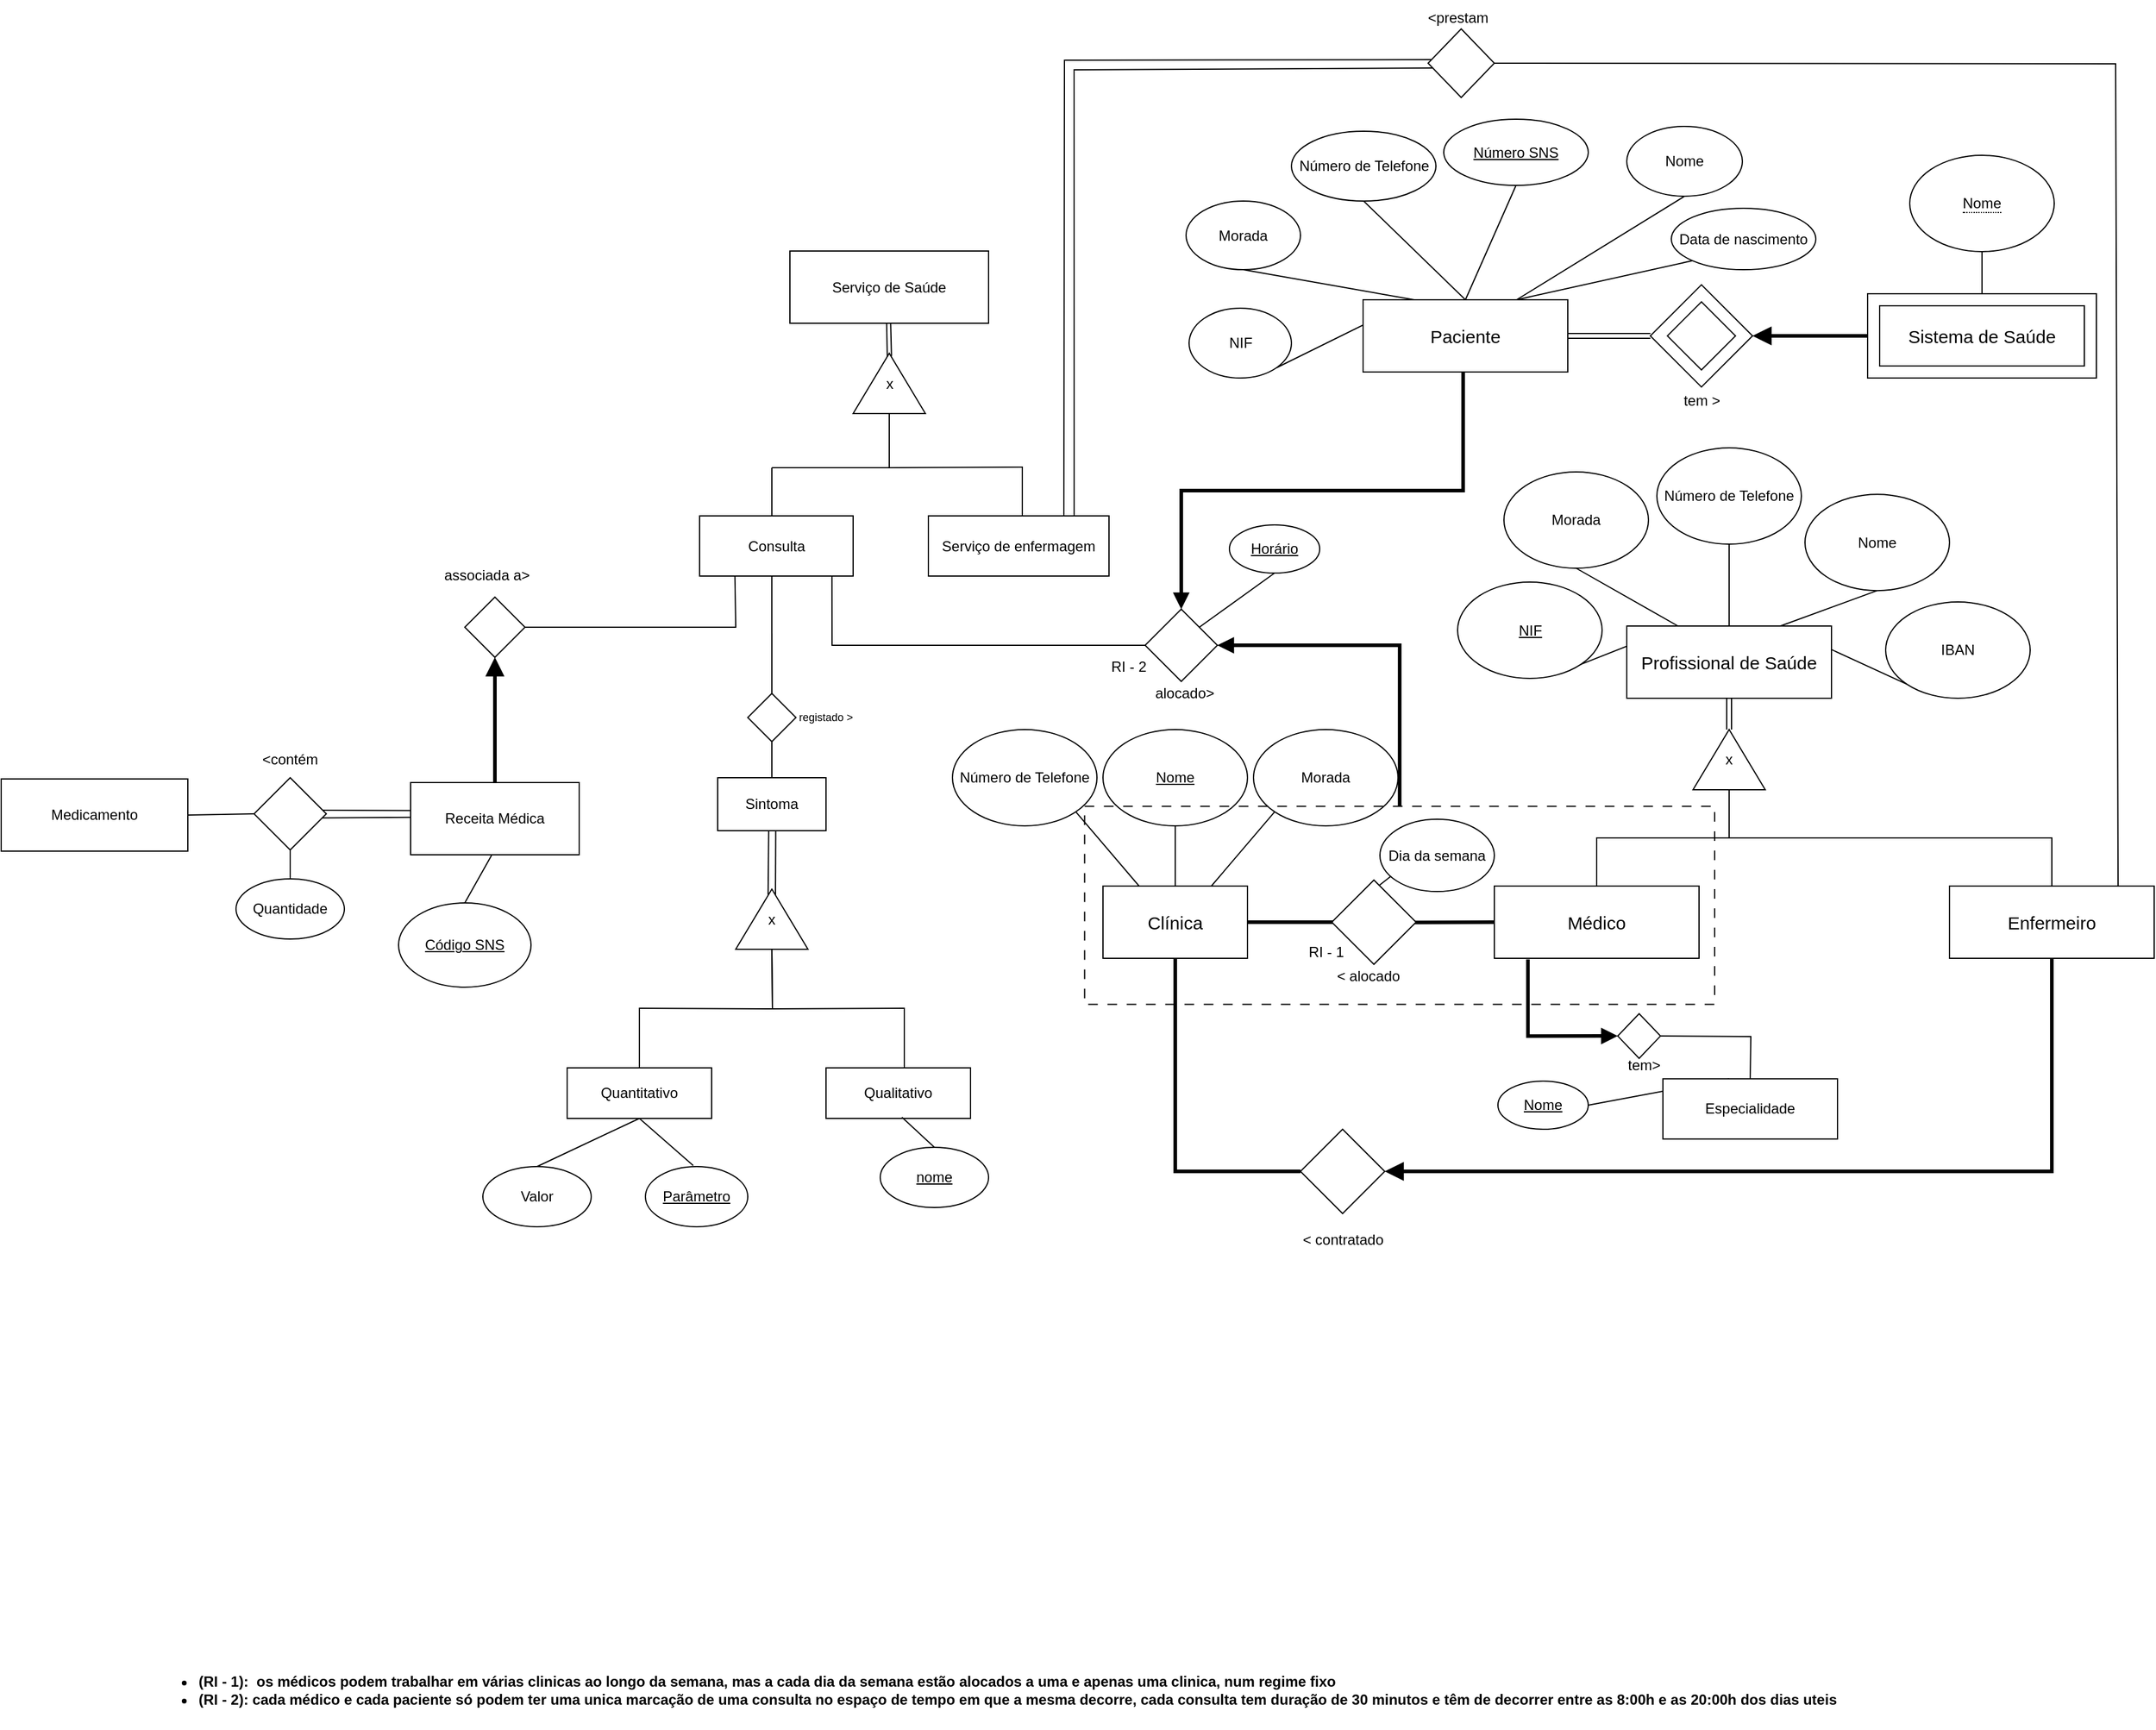 <mxfile version="24.3.1" type="github" pages="2">
  <diagram id="R2lEEEUBdFMjLlhIrx00" name="Page-1">
    <mxGraphModel dx="3661" dy="3031" grid="0" gridSize="10" guides="1" tooltips="1" connect="1" arrows="0" fold="1" page="1" pageScale="1" pageWidth="850" pageHeight="1100" math="0" shadow="0" extFonts="Permanent Marker^https://fonts.googleapis.com/css?family=Permanent+Marker">
      <root>
        <mxCell id="0" />
        <mxCell id="1" parent="0" />
        <mxCell id="osjCYdtPVFfUL0etH68a-21" style="rounded=0;orthogonalLoop=1;jettySize=auto;html=1;exitX=0.25;exitY=0;exitDx=0;exitDy=0;entryX=1;entryY=1;entryDx=0;entryDy=0;endArrow=none;endFill=0;labelBackgroundColor=none;fontColor=default;" parent="1" source="osjCYdtPVFfUL0etH68a-17" target="osjCYdtPVFfUL0etH68a-19" edge="1">
          <mxGeometry relative="1" as="geometry" />
        </mxCell>
        <mxCell id="osjCYdtPVFfUL0etH68a-24" style="rounded=0;orthogonalLoop=1;jettySize=auto;html=1;exitX=0.25;exitY=0;exitDx=0;exitDy=0;entryX=0.5;entryY=1;entryDx=0;entryDy=0;endArrow=none;endFill=0;labelBackgroundColor=none;fontColor=default;" parent="1" source="osjCYdtPVFfUL0etH68a-17" target="osjCYdtPVFfUL0etH68a-23" edge="1">
          <mxGeometry relative="1" as="geometry" />
        </mxCell>
        <mxCell id="osjCYdtPVFfUL0etH68a-25" style="edgeStyle=orthogonalEdgeStyle;rounded=0;orthogonalLoop=1;jettySize=auto;html=1;exitX=0.5;exitY=0;exitDx=0;exitDy=0;entryX=0.5;entryY=1;entryDx=0;entryDy=0;endArrow=none;endFill=0;labelBackgroundColor=none;fontColor=default;" parent="1" source="osjCYdtPVFfUL0etH68a-17" target="osjCYdtPVFfUL0etH68a-26" edge="1">
          <mxGeometry relative="1" as="geometry">
            <mxPoint x="998.0" y="-150" as="targetPoint" />
          </mxGeometry>
        </mxCell>
        <mxCell id="osjCYdtPVFfUL0etH68a-28" style="rounded=0;orthogonalLoop=1;jettySize=auto;html=1;exitX=0.75;exitY=0;exitDx=0;exitDy=0;entryX=0.5;entryY=1;entryDx=0;entryDy=0;endArrow=none;endFill=0;labelBackgroundColor=none;fontColor=default;" parent="1" source="osjCYdtPVFfUL0etH68a-17" target="osjCYdtPVFfUL0etH68a-27" edge="1">
          <mxGeometry relative="1" as="geometry" />
        </mxCell>
        <mxCell id="osjCYdtPVFfUL0etH68a-30" style="rounded=0;orthogonalLoop=1;jettySize=auto;html=1;exitX=0.75;exitY=0;exitDx=0;exitDy=0;entryX=0;entryY=1;entryDx=0;entryDy=0;endArrow=none;endFill=0;labelBackgroundColor=none;fontColor=default;" parent="1" source="osjCYdtPVFfUL0etH68a-17" target="osjCYdtPVFfUL0etH68a-29" edge="1">
          <mxGeometry relative="1" as="geometry" />
        </mxCell>
        <mxCell id="osjCYdtPVFfUL0etH68a-17" value="&lt;span style=&quot;font-size: 15px;&quot;&gt;Profissional de Saúde&lt;/span&gt;" style="rounded=0;whiteSpace=wrap;html=1;labelBackgroundColor=none;" parent="1" vertex="1">
          <mxGeometry x="913" y="-36" width="170" height="60" as="geometry" />
        </mxCell>
        <mxCell id="osjCYdtPVFfUL0etH68a-19" value="&lt;u&gt;NIF&lt;/u&gt;" style="ellipse;whiteSpace=wrap;html=1;labelBackgroundColor=none;" parent="1" vertex="1">
          <mxGeometry x="772.5" y="-72.5" width="120" height="80" as="geometry" />
        </mxCell>
        <mxCell id="osjCYdtPVFfUL0etH68a-23" value="Morada" style="ellipse;whiteSpace=wrap;html=1;labelBackgroundColor=none;" parent="1" vertex="1">
          <mxGeometry x="811" y="-164" width="120" height="80" as="geometry" />
        </mxCell>
        <mxCell id="osjCYdtPVFfUL0etH68a-26" value="Número de Telefone" style="ellipse;whiteSpace=wrap;html=1;labelBackgroundColor=none;" parent="1" vertex="1">
          <mxGeometry x="938" y="-184" width="120" height="80" as="geometry" />
        </mxCell>
        <mxCell id="osjCYdtPVFfUL0etH68a-27" value="Nome" style="ellipse;whiteSpace=wrap;html=1;labelBackgroundColor=none;" parent="1" vertex="1">
          <mxGeometry x="1061" y="-145.41" width="120" height="80" as="geometry" />
        </mxCell>
        <mxCell id="osjCYdtPVFfUL0etH68a-29" value="IBAN" style="ellipse;whiteSpace=wrap;html=1;labelBackgroundColor=none;" parent="1" vertex="1">
          <mxGeometry x="1128" y="-56" width="120" height="80" as="geometry" />
        </mxCell>
        <mxCell id="Y1GMeeHBw8lp_kXa00fT-5" style="edgeStyle=none;curved=1;rounded=0;orthogonalLoop=1;jettySize=auto;html=1;exitX=0.949;exitY=0.503;exitDx=0;exitDy=0;entryX=0;entryY=0.5;entryDx=0;entryDy=0;fontSize=12;startSize=8;endSize=8;strokeWidth=3;endArrow=none;endFill=0;exitPerimeter=0;" parent="1" source="osjCYdtPVFfUL0etH68a-32" target="osjCYdtPVFfUL0etH68a-38" edge="1">
          <mxGeometry relative="1" as="geometry" />
        </mxCell>
        <mxCell id="osjCYdtPVFfUL0etH68a-32" value="" style="rhombus;whiteSpace=wrap;html=1;labelBackgroundColor=none;" parent="1" vertex="1">
          <mxGeometry x="668" y="175" width="70" height="70" as="geometry" />
        </mxCell>
        <mxCell id="-uZYytNlZkyBK-7AWlyJ-4" style="edgeStyle=none;curved=1;rounded=0;orthogonalLoop=1;jettySize=auto;html=1;exitX=1;exitY=0.5;exitDx=0;exitDy=0;fontSize=12;shape=link;" edge="1" parent="1" source="osjCYdtPVFfUL0etH68a-35" target="osjCYdtPVFfUL0etH68a-17">
          <mxGeometry relative="1" as="geometry" />
        </mxCell>
        <mxCell id="osjCYdtPVFfUL0etH68a-35" value="x" style="triangle;whiteSpace=wrap;html=1;direction=north;rotation=0;labelBackgroundColor=none;" parent="1" vertex="1">
          <mxGeometry x="968" y="50" width="60" height="50" as="geometry" />
        </mxCell>
        <mxCell id="osjCYdtPVFfUL0etH68a-40" style="edgeStyle=orthogonalEdgeStyle;rounded=0;orthogonalLoop=1;jettySize=auto;html=1;exitX=0.5;exitY=0;exitDx=0;exitDy=0;entryX=0;entryY=0.5;entryDx=0;entryDy=0;endArrow=none;endFill=0;labelBackgroundColor=none;fontColor=default;" parent="1" source="osjCYdtPVFfUL0etH68a-38" target="osjCYdtPVFfUL0etH68a-35" edge="1">
          <mxGeometry relative="1" as="geometry" />
        </mxCell>
        <mxCell id="osjCYdtPVFfUL0etH68a-38" value="&lt;span style=&quot;font-size: 15px;&quot;&gt;Médico&lt;/span&gt;" style="rounded=0;whiteSpace=wrap;html=1;labelBackgroundColor=none;" parent="1" vertex="1">
          <mxGeometry x="803" y="180" width="170" height="60" as="geometry" />
        </mxCell>
        <mxCell id="osjCYdtPVFfUL0etH68a-41" style="edgeStyle=orthogonalEdgeStyle;rounded=0;orthogonalLoop=1;jettySize=auto;html=1;exitX=0.5;exitY=0;exitDx=0;exitDy=0;entryX=0;entryY=0.5;entryDx=0;entryDy=0;endArrow=none;endFill=0;labelBackgroundColor=none;fontColor=default;" parent="1" source="osjCYdtPVFfUL0etH68a-39" target="osjCYdtPVFfUL0etH68a-35" edge="1">
          <mxGeometry relative="1" as="geometry" />
        </mxCell>
        <mxCell id="Y1GMeeHBw8lp_kXa00fT-4" style="edgeStyle=orthogonalEdgeStyle;rounded=0;orthogonalLoop=1;jettySize=auto;html=1;exitX=0.5;exitY=1;exitDx=0;exitDy=0;entryX=1;entryY=0.5;entryDx=0;entryDy=0;fontSize=12;startSize=8;endSize=8;strokeWidth=3;endArrow=block;endFill=1;" parent="1" source="osjCYdtPVFfUL0etH68a-39" target="osjCYdtPVFfUL0etH68a-46" edge="1">
          <mxGeometry relative="1" as="geometry" />
        </mxCell>
        <mxCell id="osjCYdtPVFfUL0etH68a-39" value="&lt;span style=&quot;font-size: 15px;&quot;&gt;Enfermeiro&lt;/span&gt;" style="rounded=0;whiteSpace=wrap;html=1;labelBackgroundColor=none;" parent="1" vertex="1">
          <mxGeometry x="1181" y="180" width="170" height="60" as="geometry" />
        </mxCell>
        <mxCell id="osjCYdtPVFfUL0etH68a-3" style="edgeStyle=orthogonalEdgeStyle;rounded=0;orthogonalLoop=1;jettySize=auto;html=1;exitX=0.5;exitY=0;exitDx=0;exitDy=0;entryX=0.5;entryY=1;entryDx=0;entryDy=0;endArrow=none;endFill=0;labelBackgroundColor=none;fontColor=default;" parent="1" source="Xq9BSYsF8t9AHOJS5VjR-1" target="Xq9BSYsF8t9AHOJS5VjR-3" edge="1">
          <mxGeometry relative="1" as="geometry" />
        </mxCell>
        <mxCell id="osjCYdtPVFfUL0etH68a-14" style="rounded=0;orthogonalLoop=1;jettySize=auto;html=1;exitX=0.25;exitY=0;exitDx=0;exitDy=0;startArrow=none;startFill=0;endArrow=none;endFill=0;entryX=1;entryY=1;entryDx=0;entryDy=0;labelBackgroundColor=none;fontColor=default;" parent="1" source="Xq9BSYsF8t9AHOJS5VjR-1" target="osjCYdtPVFfUL0etH68a-16" edge="1">
          <mxGeometry relative="1" as="geometry">
            <mxPoint x="438" y="160" as="targetPoint" />
          </mxGeometry>
        </mxCell>
        <mxCell id="Y1GMeeHBw8lp_kXa00fT-6" style="edgeStyle=none;curved=1;rounded=0;orthogonalLoop=1;jettySize=auto;html=1;exitX=1;exitY=0.5;exitDx=0;exitDy=0;fontSize=12;startSize=8;endSize=8;strokeWidth=3;endArrow=none;endFill=0;" parent="1" source="Xq9BSYsF8t9AHOJS5VjR-1" edge="1">
          <mxGeometry relative="1" as="geometry">
            <mxPoint x="669" y="210" as="targetPoint" />
          </mxGeometry>
        </mxCell>
        <mxCell id="Y1GMeeHBw8lp_kXa00fT-7" style="edgeStyle=orthogonalEdgeStyle;rounded=0;orthogonalLoop=1;jettySize=auto;html=1;exitX=0.5;exitY=1;exitDx=0;exitDy=0;entryX=0;entryY=0.5;entryDx=0;entryDy=0;fontSize=12;startSize=8;endSize=8;endArrow=none;endFill=0;strokeWidth=3;" parent="1" source="Xq9BSYsF8t9AHOJS5VjR-1" target="osjCYdtPVFfUL0etH68a-46" edge="1">
          <mxGeometry relative="1" as="geometry" />
        </mxCell>
        <mxCell id="Xq9BSYsF8t9AHOJS5VjR-1" value="&lt;font style=&quot;font-size: 15px;&quot;&gt;Clínica&lt;/font&gt;" style="rounded=0;whiteSpace=wrap;html=1;labelBackgroundColor=none;" parent="1" vertex="1">
          <mxGeometry x="478" y="180" width="120" height="60" as="geometry" />
        </mxCell>
        <mxCell id="Xq9BSYsF8t9AHOJS5VjR-3" value="&lt;u&gt;Nome&lt;/u&gt;" style="ellipse;whiteSpace=wrap;html=1;labelBackgroundColor=none;" parent="1" vertex="1">
          <mxGeometry x="478" y="50" width="120" height="80" as="geometry" />
        </mxCell>
        <mxCell id="osjCYdtPVFfUL0etH68a-4" value="Morada" style="ellipse;whiteSpace=wrap;html=1;labelBackgroundColor=none;" parent="1" vertex="1">
          <mxGeometry x="603" y="50" width="120" height="80" as="geometry" />
        </mxCell>
        <mxCell id="osjCYdtPVFfUL0etH68a-6" value="" style="endArrow=none;html=1;rounded=0;entryX=0;entryY=1;entryDx=0;entryDy=0;exitX=0.75;exitY=0;exitDx=0;exitDy=0;labelBackgroundColor=none;fontColor=default;" parent="1" source="Xq9BSYsF8t9AHOJS5VjR-1" target="osjCYdtPVFfUL0etH68a-4" edge="1">
          <mxGeometry width="50" height="50" relative="1" as="geometry">
            <mxPoint x="518" y="270" as="sourcePoint" />
            <mxPoint x="568" y="220" as="targetPoint" />
            <Array as="points" />
          </mxGeometry>
        </mxCell>
        <mxCell id="osjCYdtPVFfUL0etH68a-16" value="Número de Telefone" style="ellipse;whiteSpace=wrap;html=1;labelBackgroundColor=none;" parent="1" vertex="1">
          <mxGeometry x="353" y="50" width="120" height="80" as="geometry" />
        </mxCell>
        <mxCell id="osjCYdtPVFfUL0etH68a-46" value="" style="rhombus;whiteSpace=wrap;html=1;labelBackgroundColor=none;" parent="1" vertex="1">
          <mxGeometry x="642" y="382" width="70" height="70" as="geometry" />
        </mxCell>
        <mxCell id="jBcFQ4x_I9QCF7RiTCGO-1" value="&amp;lt; alocado" style="text;html=1;align=center;verticalAlign=middle;resizable=0;points=[];autosize=1;strokeColor=none;fillColor=none;labelBackgroundColor=none;" parent="1" vertex="1">
          <mxGeometry x="658" y="240" width="80" height="30" as="geometry" />
        </mxCell>
        <mxCell id="jBcFQ4x_I9QCF7RiTCGO-2" value="&amp;lt; contratado" style="text;html=1;align=center;verticalAlign=middle;resizable=0;points=[];autosize=1;strokeColor=none;fillColor=none;labelBackgroundColor=none;" parent="1" vertex="1">
          <mxGeometry x="632" y="459" width="90" height="30" as="geometry" />
        </mxCell>
        <mxCell id="jBcFQ4x_I9QCF7RiTCGO-3" value="RI - 1" style="text;html=1;align=center;verticalAlign=middle;resizable=0;points=[];autosize=1;strokeColor=none;fillColor=none;labelBackgroundColor=none;" parent="1" vertex="1">
          <mxGeometry x="638" y="220" width="50" height="30" as="geometry" />
        </mxCell>
        <mxCell id="jBcFQ4x_I9QCF7RiTCGO-4" value="&lt;ul&gt;&lt;li&gt;&lt;b&gt;(RI - 1):&amp;nbsp; os médicos podem trabalhar em várias clinicas ao longo da semana,&amp;nbsp;&lt;/b&gt;&lt;b style=&quot;background-color: initial;&quot;&gt;mas a cada dia da semana estão alocados a uma e apenas uma clinica, num regime fixo&lt;/b&gt;&lt;/li&gt;&lt;li&gt;&lt;div title=&quot;Page 1&quot; class=&quot;page&quot;&gt;&lt;div style=&quot;background-color: rgb(100.0%, 100.0%, 100.0%)&quot; class=&quot;section&quot;&gt;&lt;div style=&quot;&quot; class=&quot;layoutArea&quot;&gt;&lt;b&gt;(RI - 2): cada médico e cada paciente só podem ter uma unica marcação de uma consulta no espaço de tempo em que a mesma decorre, cada consulta tem duração de 30 minutos e&amp;nbsp;&lt;/b&gt;&lt;b style=&quot;background-color: initial;&quot;&gt;têm de decorrer entre as 8:00h e as 20:00h dos dias uteis&amp;nbsp;&lt;/b&gt;&lt;/div&gt;&lt;/div&gt;&lt;/div&gt;&lt;/li&gt;&lt;/ul&gt;" style="text;html=1;align=left;verticalAlign=middle;resizable=0;points=[];autosize=1;strokeColor=none;fillColor=none;labelBackgroundColor=none;" parent="1" vertex="1">
          <mxGeometry x="-315" y="815" width="1422" height="65" as="geometry" />
        </mxCell>
        <mxCell id="jBcFQ4x_I9QCF7RiTCGO-24" style="rounded=0;orthogonalLoop=1;jettySize=auto;html=1;exitX=0.25;exitY=0;exitDx=0;exitDy=0;entryX=1;entryY=1;entryDx=0;entryDy=0;endArrow=none;endFill=0;labelBackgroundColor=none;fontColor=default;" parent="1" source="jBcFQ4x_I9QCF7RiTCGO-29" target="jBcFQ4x_I9QCF7RiTCGO-30" edge="1">
          <mxGeometry relative="1" as="geometry" />
        </mxCell>
        <mxCell id="jBcFQ4x_I9QCF7RiTCGO-25" style="rounded=0;orthogonalLoop=1;jettySize=auto;html=1;exitX=0.25;exitY=0;exitDx=0;exitDy=0;entryX=0.5;entryY=1;entryDx=0;entryDy=0;endArrow=none;endFill=0;labelBackgroundColor=none;fontColor=default;" parent="1" source="jBcFQ4x_I9QCF7RiTCGO-29" target="jBcFQ4x_I9QCF7RiTCGO-31" edge="1">
          <mxGeometry relative="1" as="geometry" />
        </mxCell>
        <mxCell id="jBcFQ4x_I9QCF7RiTCGO-26" style="rounded=0;orthogonalLoop=1;jettySize=auto;html=1;exitX=0.5;exitY=0;exitDx=0;exitDy=0;entryX=0.5;entryY=1;entryDx=0;entryDy=0;endArrow=none;endFill=0;labelBackgroundColor=none;fontColor=default;" parent="1" source="jBcFQ4x_I9QCF7RiTCGO-29" target="jBcFQ4x_I9QCF7RiTCGO-32" edge="1">
          <mxGeometry relative="1" as="geometry">
            <mxPoint x="740.0" y="-407" as="targetPoint" />
          </mxGeometry>
        </mxCell>
        <mxCell id="jBcFQ4x_I9QCF7RiTCGO-27" style="rounded=0;orthogonalLoop=1;jettySize=auto;html=1;exitX=0.75;exitY=0;exitDx=0;exitDy=0;entryX=0.5;entryY=1;entryDx=0;entryDy=0;endArrow=none;endFill=0;labelBackgroundColor=none;fontColor=default;" parent="1" source="jBcFQ4x_I9QCF7RiTCGO-29" target="jBcFQ4x_I9QCF7RiTCGO-33" edge="1">
          <mxGeometry relative="1" as="geometry" />
        </mxCell>
        <mxCell id="jBcFQ4x_I9QCF7RiTCGO-28" style="rounded=0;orthogonalLoop=1;jettySize=auto;html=1;exitX=0.75;exitY=0;exitDx=0;exitDy=0;entryX=0;entryY=1;entryDx=0;entryDy=0;endArrow=none;endFill=0;labelBackgroundColor=none;fontColor=default;" parent="1" source="jBcFQ4x_I9QCF7RiTCGO-29" target="jBcFQ4x_I9QCF7RiTCGO-34" edge="1">
          <mxGeometry relative="1" as="geometry" />
        </mxCell>
        <mxCell id="jBcFQ4x_I9QCF7RiTCGO-29" value="&lt;span style=&quot;font-size: 15px;&quot;&gt;Paciente&lt;/span&gt;" style="rounded=0;whiteSpace=wrap;html=1;labelBackgroundColor=none;" parent="1" vertex="1">
          <mxGeometry x="694" y="-307" width="170" height="60" as="geometry" />
        </mxCell>
        <mxCell id="jBcFQ4x_I9QCF7RiTCGO-30" value="NIF" style="ellipse;whiteSpace=wrap;html=1;labelBackgroundColor=none;" parent="1" vertex="1">
          <mxGeometry x="549.5" y="-300" width="85" height="58" as="geometry" />
        </mxCell>
        <mxCell id="jBcFQ4x_I9QCF7RiTCGO-31" value="Morada" style="ellipse;whiteSpace=wrap;html=1;labelBackgroundColor=none;" parent="1" vertex="1">
          <mxGeometry x="547" y="-389" width="95" height="57" as="geometry" />
        </mxCell>
        <mxCell id="jBcFQ4x_I9QCF7RiTCGO-32" value="Número de Telefone" style="ellipse;whiteSpace=wrap;html=1;labelBackgroundColor=none;" parent="1" vertex="1">
          <mxGeometry x="634.5" y="-447" width="120" height="58" as="geometry" />
        </mxCell>
        <mxCell id="jBcFQ4x_I9QCF7RiTCGO-33" value="Nome" style="ellipse;whiteSpace=wrap;html=1;labelBackgroundColor=none;" parent="1" vertex="1">
          <mxGeometry x="913" y="-451" width="96" height="58" as="geometry" />
        </mxCell>
        <mxCell id="jBcFQ4x_I9QCF7RiTCGO-34" value="Data de nascimento" style="ellipse;whiteSpace=wrap;html=1;labelBackgroundColor=none;" parent="1" vertex="1">
          <mxGeometry x="950" y="-383" width="120" height="51" as="geometry" />
        </mxCell>
        <mxCell id="jBcFQ4x_I9QCF7RiTCGO-35" style="rounded=0;orthogonalLoop=1;jettySize=auto;html=1;exitX=0.5;exitY=0;exitDx=0;exitDy=0;entryX=0.5;entryY=1;entryDx=0;entryDy=0;endArrow=none;endFill=0;labelBackgroundColor=none;fontColor=default;" parent="1" source="jBcFQ4x_I9QCF7RiTCGO-29" target="jBcFQ4x_I9QCF7RiTCGO-36" edge="1">
          <mxGeometry relative="1" as="geometry">
            <mxPoint x="870.0" y="-407" as="targetPoint" />
            <mxPoint x="870" y="-307" as="sourcePoint" />
          </mxGeometry>
        </mxCell>
        <mxCell id="jBcFQ4x_I9QCF7RiTCGO-36" value="&lt;u&gt;Número SNS&lt;/u&gt;" style="ellipse;whiteSpace=wrap;html=1;labelBackgroundColor=none;" parent="1" vertex="1">
          <mxGeometry x="761" y="-457" width="120" height="55" as="geometry" />
        </mxCell>
        <mxCell id="jBcFQ4x_I9QCF7RiTCGO-42" value="&lt;span style=&quot;font-size: 15px;&quot;&gt;Sistema de Saúde&lt;/span&gt;" style="rounded=0;whiteSpace=wrap;html=1;perimeterSpacing=0;glass=0;shadow=0;labelBackgroundColor=none;" parent="1" vertex="1">
          <mxGeometry x="1123" y="-307" width="170" height="60" as="geometry" />
        </mxCell>
        <mxCell id="jBcFQ4x_I9QCF7RiTCGO-48" style="rounded=0;orthogonalLoop=1;jettySize=auto;html=1;exitX=0.5;exitY=0;exitDx=0;exitDy=0;entryX=0.5;entryY=1;entryDx=0;entryDy=0;endArrow=none;endFill=0;labelBackgroundColor=none;fontColor=default;" parent="1" source="jBcFQ4x_I9QCF7RiTCGO-42" target="jBcFQ4x_I9QCF7RiTCGO-49" edge="1">
          <mxGeometry relative="1" as="geometry">
            <mxPoint x="1338.0" y="-417" as="targetPoint" />
            <mxPoint x="1338" y="-317" as="sourcePoint" />
          </mxGeometry>
        </mxCell>
        <mxCell id="jBcFQ4x_I9QCF7RiTCGO-49" value="&lt;div style=&quot;border-bottom: 1px dotted black;&quot;&gt;Nome&lt;/div&gt;" style="ellipse;whiteSpace=wrap;html=1;labelBackgroundColor=none;" parent="1" vertex="1">
          <mxGeometry x="1148" y="-427" width="120" height="80" as="geometry" />
        </mxCell>
        <mxCell id="jBcFQ4x_I9QCF7RiTCGO-50" value="" style="verticalLabelPosition=bottom;verticalAlign=top;html=1;shape=mxgraph.basic.frame;dx=10;whiteSpace=wrap;labelBackgroundColor=none;" parent="1" vertex="1">
          <mxGeometry x="1113" y="-312" width="190" height="70" as="geometry" />
        </mxCell>
        <mxCell id="jBcFQ4x_I9QCF7RiTCGO-55" value="tem &amp;gt;&lt;div&gt;&lt;br&gt;&lt;/div&gt;" style="text;html=1;align=center;verticalAlign=middle;resizable=0;points=[];autosize=1;strokeColor=none;fillColor=none;labelBackgroundColor=none;" parent="1" vertex="1">
          <mxGeometry x="950" y="-236" width="50" height="40" as="geometry" />
        </mxCell>
        <mxCell id="jBcFQ4x_I9QCF7RiTCGO-59" value="" style="verticalLabelPosition=bottom;verticalAlign=top;html=1;shape=mxgraph.basic.frame;dx=10;whiteSpace=wrap;labelBackgroundColor=none;rotation=45;" parent="1" vertex="1">
          <mxGeometry x="945" y="-307" width="60" height="60" as="geometry" />
        </mxCell>
        <mxCell id="VKBXFGdJmHYDEgzDutjO-6" value="Dia da semana" style="ellipse;whiteSpace=wrap;html=1;" parent="1" vertex="1">
          <mxGeometry x="708" y="124.54" width="95" height="60" as="geometry" />
        </mxCell>
        <mxCell id="VKBXFGdJmHYDEgzDutjO-8" value="" style="endArrow=none;html=1;rounded=0;exitX=0.562;exitY=0.064;exitDx=0;exitDy=0;exitPerimeter=0;entryX=0.097;entryY=0.787;entryDx=0;entryDy=0;entryPerimeter=0;" parent="1" source="osjCYdtPVFfUL0etH68a-32" target="VKBXFGdJmHYDEgzDutjO-6" edge="1">
          <mxGeometry width="50" height="50" relative="1" as="geometry">
            <mxPoint x="703" y="175" as="sourcePoint" />
            <mxPoint x="753" y="125" as="targetPoint" />
          </mxGeometry>
        </mxCell>
        <mxCell id="VKBXFGdJmHYDEgzDutjO-46" value="" style="group" parent="1" vertex="1" connectable="0">
          <mxGeometry x="143" y="-347.5" width="340" height="275" as="geometry" />
        </mxCell>
        <mxCell id="VKBXFGdJmHYDEgzDutjO-23" value="Serviço de Saúde" style="rounded=0;whiteSpace=wrap;html=1;" parent="VKBXFGdJmHYDEgzDutjO-46" vertex="1">
          <mxGeometry x="75" width="165" height="60" as="geometry" />
        </mxCell>
        <mxCell id="VKBXFGdJmHYDEgzDutjO-24" value="x" style="triangle;whiteSpace=wrap;html=1;direction=north;rotation=0;labelBackgroundColor=none;" parent="VKBXFGdJmHYDEgzDutjO-46" vertex="1">
          <mxGeometry x="127.5" y="85" width="60" height="50" as="geometry" />
        </mxCell>
        <mxCell id="VKBXFGdJmHYDEgzDutjO-25" value="" style="endArrow=none;html=1;rounded=0;entryX=0.487;entryY=1.007;entryDx=0;entryDy=0;exitX=0.942;exitY=0.473;exitDx=0;exitDy=0;exitPerimeter=0;entryPerimeter=0;" parent="VKBXFGdJmHYDEgzDutjO-46" source="VKBXFGdJmHYDEgzDutjO-24" target="VKBXFGdJmHYDEgzDutjO-23" edge="1">
          <mxGeometry width="50" height="50" relative="1" as="geometry">
            <mxPoint x="240" y="100" as="sourcePoint" />
            <mxPoint x="290" y="50" as="targetPoint" />
          </mxGeometry>
        </mxCell>
        <mxCell id="VKBXFGdJmHYDEgzDutjO-37" value="" style="endArrow=none;html=1;rounded=0;exitX=0.954;exitY=0.531;exitDx=0;exitDy=0;exitPerimeter=0;entryX=0.507;entryY=0.997;entryDx=0;entryDy=0;entryPerimeter=0;" parent="VKBXFGdJmHYDEgzDutjO-46" source="VKBXFGdJmHYDEgzDutjO-24" target="VKBXFGdJmHYDEgzDutjO-23" edge="1">
          <mxGeometry width="50" height="50" relative="1" as="geometry">
            <mxPoint x="140" y="120" as="sourcePoint" />
            <mxPoint x="190" y="70" as="targetPoint" />
          </mxGeometry>
        </mxCell>
        <mxCell id="VKBXFGdJmHYDEgzDutjO-40" style="edgeStyle=orthogonalEdgeStyle;rounded=0;orthogonalLoop=1;jettySize=auto;html=1;exitX=0.5;exitY=0;exitDx=0;exitDy=0;endArrow=none;endFill=0;labelBackgroundColor=none;fontColor=default;entryX=0;entryY=0.5;entryDx=0;entryDy=0;" parent="VKBXFGdJmHYDEgzDutjO-46" target="VKBXFGdJmHYDEgzDutjO-24" edge="1">
          <mxGeometry relative="1" as="geometry">
            <mxPoint x="268" y="179.5" as="sourcePoint" />
            <mxPoint x="158" y="144.5" as="targetPoint" />
          </mxGeometry>
        </mxCell>
        <mxCell id="VKBXFGdJmHYDEgzDutjO-41" value="" style="endArrow=none;html=1;rounded=0;" parent="VKBXFGdJmHYDEgzDutjO-46" edge="1">
          <mxGeometry width="50" height="50" relative="1" as="geometry">
            <mxPoint x="60" y="180" as="sourcePoint" />
            <mxPoint x="160" y="180" as="targetPoint" />
          </mxGeometry>
        </mxCell>
        <mxCell id="VKBXFGdJmHYDEgzDutjO-42" value="" style="endArrow=none;html=1;rounded=0;" parent="VKBXFGdJmHYDEgzDutjO-46" edge="1">
          <mxGeometry width="50" height="50" relative="1" as="geometry">
            <mxPoint x="60" y="230" as="sourcePoint" />
            <mxPoint x="60" y="180" as="targetPoint" />
          </mxGeometry>
        </mxCell>
        <mxCell id="VKBXFGdJmHYDEgzDutjO-43" value="" style="endArrow=none;html=1;rounded=0;" parent="VKBXFGdJmHYDEgzDutjO-46" edge="1">
          <mxGeometry width="50" height="50" relative="1" as="geometry">
            <mxPoint x="268" y="229" as="sourcePoint" />
            <mxPoint x="268" y="179" as="targetPoint" />
          </mxGeometry>
        </mxCell>
        <mxCell id="VKBXFGdJmHYDEgzDutjO-44" value="Consulta" style="rounded=0;whiteSpace=wrap;html=1;" parent="VKBXFGdJmHYDEgzDutjO-46" vertex="1">
          <mxGeometry y="220" width="127.5" height="50" as="geometry" />
        </mxCell>
        <mxCell id="VKBXFGdJmHYDEgzDutjO-45" value="Serviço de enfermagem" style="rounded=0;whiteSpace=wrap;html=1;" parent="VKBXFGdJmHYDEgzDutjO-46" vertex="1">
          <mxGeometry x="190" y="220" width="150" height="50" as="geometry" />
        </mxCell>
        <mxCell id="-uZYytNlZkyBK-7AWlyJ-2" style="edgeStyle=none;curved=1;rounded=0;orthogonalLoop=1;jettySize=auto;html=1;exitX=0.5;exitY=1;exitDx=0;exitDy=0;fontSize=12;startSize=8;endSize=8;endArrow=none;endFill=0;startArrow=block;startFill=1;strokeWidth=3;" edge="1" parent="1" source="VKBXFGdJmHYDEgzDutjO-49" target="VKBXFGdJmHYDEgzDutjO-13">
          <mxGeometry relative="1" as="geometry" />
        </mxCell>
        <mxCell id="VKBXFGdJmHYDEgzDutjO-49" value="" style="rhombus;whiteSpace=wrap;html=1;" parent="1" vertex="1">
          <mxGeometry x="-52" y="-60" width="50" height="50" as="geometry" />
        </mxCell>
        <mxCell id="VKBXFGdJmHYDEgzDutjO-52" value="" style="endArrow=none;html=1;rounded=0;exitX=1;exitY=0.5;exitDx=0;exitDy=0;entryX=0.23;entryY=0.994;entryDx=0;entryDy=0;entryPerimeter=0;" parent="1" source="VKBXFGdJmHYDEgzDutjO-49" target="VKBXFGdJmHYDEgzDutjO-44" edge="1">
          <mxGeometry width="50" height="50" relative="1" as="geometry">
            <mxPoint x="13" y="20" as="sourcePoint" />
            <mxPoint x="63" y="-30" as="targetPoint" />
            <Array as="points">
              <mxPoint x="173" y="-35" />
            </Array>
          </mxGeometry>
        </mxCell>
        <mxCell id="VKBXFGdJmHYDEgzDutjO-53" value="&amp;lt;contém" style="text;html=1;align=center;verticalAlign=middle;whiteSpace=wrap;rounded=0;" parent="1" vertex="1">
          <mxGeometry x="-227" y="60" width="60" height="30" as="geometry" />
        </mxCell>
        <mxCell id="VKBXFGdJmHYDEgzDutjO-54" value="associada a&amp;gt;" style="text;html=1;align=center;verticalAlign=middle;whiteSpace=wrap;rounded=0;" parent="1" vertex="1">
          <mxGeometry x="-72" y="-93" width="77" height="30" as="geometry" />
        </mxCell>
        <mxCell id="VKBXFGdJmHYDEgzDutjO-60" value="" style="rhombus;whiteSpace=wrap;html=1;" parent="1" vertex="1">
          <mxGeometry x="183" y="20" width="40" height="40" as="geometry" />
        </mxCell>
        <mxCell id="VKBXFGdJmHYDEgzDutjO-55" value="" style="endArrow=none;html=1;rounded=0;entryX=0.439;entryY=1.006;entryDx=0;entryDy=0;entryPerimeter=0;" parent="1" edge="1">
          <mxGeometry width="50" height="50" relative="1" as="geometry">
            <mxPoint x="203" y="21" as="sourcePoint" />
            <mxPoint x="202.973" y="-77.2" as="targetPoint" />
          </mxGeometry>
        </mxCell>
        <mxCell id="VKBXFGdJmHYDEgzDutjO-64" value="" style="endArrow=none;html=1;rounded=0;exitX=0.5;exitY=0;exitDx=0;exitDy=0;" parent="1" source="VKBXFGdJmHYDEgzDutjO-67" edge="1">
          <mxGeometry width="50" height="50" relative="1" as="geometry">
            <mxPoint x="202.76" y="100.9" as="sourcePoint" />
            <mxPoint x="203" y="60" as="targetPoint" />
          </mxGeometry>
        </mxCell>
        <mxCell id="VKBXFGdJmHYDEgzDutjO-67" value="Sintoma" style="rounded=0;whiteSpace=wrap;html=1;" parent="1" vertex="1">
          <mxGeometry x="158" y="90" width="90" height="44" as="geometry" />
        </mxCell>
        <mxCell id="VKBXFGdJmHYDEgzDutjO-69" value="registado &amp;gt;" style="text;html=1;align=center;verticalAlign=middle;whiteSpace=wrap;rounded=0;fontSize=9;" parent="1" vertex="1">
          <mxGeometry x="213" y="30" width="70" height="20" as="geometry" />
        </mxCell>
        <mxCell id="VKBXFGdJmHYDEgzDutjO-70" value="x" style="triangle;whiteSpace=wrap;html=1;direction=north;rotation=0;labelBackgroundColor=none;" parent="1" vertex="1">
          <mxGeometry x="173" y="182.54" width="60" height="50" as="geometry" />
        </mxCell>
        <mxCell id="VKBXFGdJmHYDEgzDutjO-76" value="" style="group" parent="1" vertex="1" connectable="0">
          <mxGeometry x="93" y="232" width="220" height="99" as="geometry" />
        </mxCell>
        <mxCell id="VKBXFGdJmHYDEgzDutjO-71" style="edgeStyle=orthogonalEdgeStyle;rounded=0;orthogonalLoop=1;jettySize=auto;html=1;exitX=0.5;exitY=0;exitDx=0;exitDy=0;endArrow=none;endFill=0;labelBackgroundColor=none;fontColor=default;" parent="VKBXFGdJmHYDEgzDutjO-76" edge="1">
          <mxGeometry relative="1" as="geometry">
            <mxPoint x="220" y="49.54" as="sourcePoint" />
            <mxPoint x="110" as="targetPoint" />
          </mxGeometry>
        </mxCell>
        <mxCell id="VKBXFGdJmHYDEgzDutjO-72" style="edgeStyle=orthogonalEdgeStyle;rounded=0;orthogonalLoop=1;jettySize=auto;html=1;exitX=0.5;exitY=0;exitDx=0;exitDy=0;endArrow=none;endFill=0;labelBackgroundColor=none;fontColor=default;" parent="VKBXFGdJmHYDEgzDutjO-76" edge="1">
          <mxGeometry relative="1" as="geometry">
            <mxPoint y="49.54" as="sourcePoint" />
            <mxPoint x="110" as="targetPoint" />
          </mxGeometry>
        </mxCell>
        <mxCell id="VKBXFGdJmHYDEgzDutjO-74" value="" style="endArrow=none;html=1;rounded=0;" parent="VKBXFGdJmHYDEgzDutjO-76" edge="1">
          <mxGeometry width="50" height="50" relative="1" as="geometry">
            <mxPoint y="99" as="sourcePoint" />
            <mxPoint y="49" as="targetPoint" />
          </mxGeometry>
        </mxCell>
        <mxCell id="VKBXFGdJmHYDEgzDutjO-75" value="" style="endArrow=none;html=1;rounded=0;" parent="VKBXFGdJmHYDEgzDutjO-76" edge="1">
          <mxGeometry width="50" height="50" relative="1" as="geometry">
            <mxPoint x="220" y="99" as="sourcePoint" />
            <mxPoint x="220" y="49" as="targetPoint" />
          </mxGeometry>
        </mxCell>
        <mxCell id="VKBXFGdJmHYDEgzDutjO-77" value="Quantitativo" style="rounded=0;whiteSpace=wrap;html=1;" parent="1" vertex="1">
          <mxGeometry x="33" y="331" width="120" height="42" as="geometry" />
        </mxCell>
        <mxCell id="VKBXFGdJmHYDEgzDutjO-78" value="Qualitativo" style="rounded=0;whiteSpace=wrap;html=1;" parent="1" vertex="1">
          <mxGeometry x="248" y="331" width="120" height="42" as="geometry" />
        </mxCell>
        <mxCell id="VKBXFGdJmHYDEgzDutjO-79" value="" style="endArrow=none;html=1;rounded=0;entryX=0.5;entryY=1;entryDx=0;entryDy=0;exitX=0.5;exitY=0;exitDx=0;exitDy=0;" parent="1" source="VKBXFGdJmHYDEgzDutjO-80" target="VKBXFGdJmHYDEgzDutjO-77" edge="1">
          <mxGeometry width="50" height="50" relative="1" as="geometry">
            <mxPoint x="63" y="423" as="sourcePoint" />
            <mxPoint x="93" y="383" as="targetPoint" />
          </mxGeometry>
        </mxCell>
        <mxCell id="VKBXFGdJmHYDEgzDutjO-80" value="Valor" style="ellipse;whiteSpace=wrap;html=1;" parent="1" vertex="1">
          <mxGeometry x="-37" y="413" width="90" height="50" as="geometry" />
        </mxCell>
        <mxCell id="VKBXFGdJmHYDEgzDutjO-81" value="&lt;u&gt;Parâmetro&lt;/u&gt;" style="ellipse;whiteSpace=wrap;html=1;" parent="1" vertex="1">
          <mxGeometry x="98" y="413" width="85" height="50" as="geometry" />
        </mxCell>
        <mxCell id="VKBXFGdJmHYDEgzDutjO-82" value="" style="endArrow=none;html=1;rounded=0;exitX=0.5;exitY=1;exitDx=0;exitDy=0;entryX=0.467;entryY=-0.017;entryDx=0;entryDy=0;entryPerimeter=0;" parent="1" source="VKBXFGdJmHYDEgzDutjO-77" target="VKBXFGdJmHYDEgzDutjO-81" edge="1">
          <mxGeometry width="50" height="50" relative="1" as="geometry">
            <mxPoint x="103" y="383" as="sourcePoint" />
            <mxPoint x="153" y="333" as="targetPoint" />
          </mxGeometry>
        </mxCell>
        <mxCell id="VKBXFGdJmHYDEgzDutjO-83" value="" style="endArrow=none;html=1;rounded=0;exitX=0.5;exitY=0;exitDx=0;exitDy=0;" parent="1" source="VKBXFGdJmHYDEgzDutjO-84" edge="1">
          <mxGeometry width="50" height="50" relative="1" as="geometry">
            <mxPoint x="338" y="383" as="sourcePoint" />
            <mxPoint x="311" y="372" as="targetPoint" />
          </mxGeometry>
        </mxCell>
        <mxCell id="VKBXFGdJmHYDEgzDutjO-84" value="&lt;u&gt;nome&lt;/u&gt;" style="ellipse;whiteSpace=wrap;html=1;" parent="1" vertex="1">
          <mxGeometry x="293" y="397" width="90" height="50" as="geometry" />
        </mxCell>
        <mxCell id="lnXV8POhLCO5q89hgLd0-2" value="" style="rhombus;whiteSpace=wrap;html=1;" parent="1" vertex="1">
          <mxGeometry x="905.5" y="286" width="35.5" height="37.11" as="geometry" />
        </mxCell>
        <mxCell id="lnXV8POhLCO5q89hgLd0-5" value="tem&amp;gt;" style="text;html=1;align=center;verticalAlign=middle;whiteSpace=wrap;rounded=0;" parent="1" vertex="1">
          <mxGeometry x="905" y="320.11" width="45" height="17" as="geometry" />
        </mxCell>
        <mxCell id="lnXV8POhLCO5q89hgLd0-7" value="" style="endArrow=none;html=1;rounded=0;exitX=0;exitY=0.5;exitDx=0;exitDy=0;entryX=0.164;entryY=1.014;entryDx=0;entryDy=0;entryPerimeter=0;edgeStyle=orthogonalEdgeStyle;strokeWidth=3;endFill=0;startArrow=block;startFill=1;" parent="1" source="lnXV8POhLCO5q89hgLd0-2" target="osjCYdtPVFfUL0etH68a-38" edge="1">
          <mxGeometry width="50" height="50" relative="1" as="geometry">
            <mxPoint x="899.0" y="308.668" as="sourcePoint" />
            <mxPoint x="831" y="237" as="targetPoint" />
          </mxGeometry>
        </mxCell>
        <mxCell id="lnXV8POhLCO5q89hgLd0-14" value="&lt;u&gt;Nome&lt;/u&gt;" style="ellipse;whiteSpace=wrap;html=1;" parent="1" vertex="1">
          <mxGeometry x="806" y="342" width="75" height="40" as="geometry" />
        </mxCell>
        <mxCell id="lnXV8POhLCO5q89hgLd0-15" value="" style="endArrow=none;html=1;rounded=0;exitX=0.5;exitY=1;exitDx=0;exitDy=0;entryX=1;entryY=0.5;entryDx=0;entryDy=0;" parent="1" target="lnXV8POhLCO5q89hgLd0-14" edge="1">
          <mxGeometry width="50" height="50" relative="1" as="geometry">
            <mxPoint x="998" y="340.11" as="sourcePoint" />
            <mxPoint x="703" y="270" as="targetPoint" />
          </mxGeometry>
        </mxCell>
        <mxCell id="lnXV8POhLCO5q89hgLd0-16" value="" style="rounded=0;whiteSpace=wrap;html=1;fillColor=none;dashed=1;dashPattern=8 8;" parent="1" vertex="1">
          <mxGeometry x="462.75" y="113.77" width="523.25" height="164.46" as="geometry" />
        </mxCell>
        <mxCell id="lnXV8POhLCO5q89hgLd0-22" value="" style="rhombus;whiteSpace=wrap;html=1;" parent="1" vertex="1">
          <mxGeometry x="513" y="-50" width="60" height="60" as="geometry" />
        </mxCell>
        <mxCell id="lnXV8POhLCO5q89hgLd0-24" value="" style="endArrow=block;html=1;rounded=0;exitX=0.5;exitY=0;exitDx=0;exitDy=0;entryX=1;entryY=0.5;entryDx=0;entryDy=0;edgeStyle=orthogonalEdgeStyle;endFill=1;strokeWidth=3;" parent="1" source="lnXV8POhLCO5q89hgLd0-16" target="lnXV8POhLCO5q89hgLd0-22" edge="1">
          <mxGeometry width="50" height="50" relative="1" as="geometry">
            <mxPoint x="733" y="116" as="sourcePoint" />
            <mxPoint x="586.066" y="-16.257" as="targetPoint" />
          </mxGeometry>
        </mxCell>
        <mxCell id="lnXV8POhLCO5q89hgLd0-25" value="" style="endArrow=none;html=1;rounded=0;exitX=0.5;exitY=0;exitDx=0;exitDy=0;entryX=0.489;entryY=1.001;entryDx=0;entryDy=0;entryPerimeter=0;edgeStyle=orthogonalEdgeStyle;endFill=0;startArrow=block;startFill=1;strokeWidth=3;" parent="1" source="lnXV8POhLCO5q89hgLd0-22" target="jBcFQ4x_I9QCF7RiTCGO-29" edge="1">
          <mxGeometry width="50" height="50" relative="1" as="geometry">
            <mxPoint x="538.192" y="-61.917" as="sourcePoint" />
            <mxPoint x="533" y="-330" as="targetPoint" />
          </mxGeometry>
        </mxCell>
        <mxCell id="lnXV8POhLCO5q89hgLd0-28" value="" style="endArrow=none;html=1;rounded=0;exitX=0;exitY=0.5;exitDx=0;exitDy=0;entryX=0.862;entryY=1;entryDx=0;entryDy=0;entryPerimeter=0;" parent="1" source="lnXV8POhLCO5q89hgLd0-22" target="VKBXFGdJmHYDEgzDutjO-44" edge="1">
          <mxGeometry width="50" height="50" relative="1" as="geometry">
            <mxPoint x="253" y="-10" as="sourcePoint" />
            <mxPoint x="253" y="-70" as="targetPoint" />
            <Array as="points">
              <mxPoint x="253" y="-20" />
            </Array>
          </mxGeometry>
        </mxCell>
        <mxCell id="lnXV8POhLCO5q89hgLd0-29" value="alocado&amp;gt;" style="text;html=1;align=center;verticalAlign=middle;whiteSpace=wrap;rounded=0;" parent="1" vertex="1">
          <mxGeometry x="516" y="5" width="60" height="30" as="geometry" />
        </mxCell>
        <mxCell id="lnXV8POhLCO5q89hgLd0-33" value="&lt;u&gt;Horário&lt;/u&gt;" style="ellipse;whiteSpace=wrap;html=1;" parent="1" vertex="1">
          <mxGeometry x="583" y="-120" width="75" height="40" as="geometry" />
        </mxCell>
        <mxCell id="lnXV8POhLCO5q89hgLd0-34" value="" style="endArrow=none;html=1;rounded=0;entryX=0.5;entryY=1;entryDx=0;entryDy=0;exitX=1;exitY=0;exitDx=0;exitDy=0;" parent="1" source="lnXV8POhLCO5q89hgLd0-22" target="lnXV8POhLCO5q89hgLd0-33" edge="1">
          <mxGeometry width="50" height="50" relative="1" as="geometry">
            <mxPoint x="543" y="-30" as="sourcePoint" />
            <mxPoint x="593" y="-80" as="targetPoint" />
          </mxGeometry>
        </mxCell>
        <mxCell id="lnXV8POhLCO5q89hgLd0-37" value="Especialidade" style="rounded=0;whiteSpace=wrap;html=1;" parent="1" vertex="1">
          <mxGeometry x="943" y="340.11" width="145" height="50" as="geometry" />
        </mxCell>
        <mxCell id="lnXV8POhLCO5q89hgLd0-40" value="" style="endArrow=none;html=1;rounded=0;entryX=1;entryY=0.5;entryDx=0;entryDy=0;exitX=0.5;exitY=0;exitDx=0;exitDy=0;" parent="1" source="lnXV8POhLCO5q89hgLd0-37" target="lnXV8POhLCO5q89hgLd0-2" edge="1">
          <mxGeometry width="50" height="50" relative="1" as="geometry">
            <mxPoint x="1015" y="340" as="sourcePoint" />
            <mxPoint x="948.001" y="305.108" as="targetPoint" />
            <Array as="points">
              <mxPoint x="1016" y="305" />
            </Array>
          </mxGeometry>
        </mxCell>
        <mxCell id="lnXV8POhLCO5q89hgLd0-45" value="RI - 2" style="text;html=1;align=center;verticalAlign=middle;resizable=0;points=[];autosize=1;strokeColor=none;fillColor=none;labelBackgroundColor=none;" parent="1" vertex="1">
          <mxGeometry x="475" y="-15" width="47" height="26" as="geometry" />
        </mxCell>
        <mxCell id="lnXV8POhLCO5q89hgLd0-46" value="" style="endArrow=none;html=1;rounded=0;exitX=0.898;exitY=0.55;exitDx=0;exitDy=0;exitPerimeter=0;entryX=0.536;entryY=0.993;entryDx=0;entryDy=0;entryPerimeter=0;" parent="1" source="VKBXFGdJmHYDEgzDutjO-70" target="VKBXFGdJmHYDEgzDutjO-67" edge="1">
          <mxGeometry width="50" height="50" relative="1" as="geometry">
            <mxPoint x="205" y="187" as="sourcePoint" />
            <mxPoint x="206" y="135" as="targetPoint" />
          </mxGeometry>
        </mxCell>
        <mxCell id="lnXV8POhLCO5q89hgLd0-47" value="" style="endArrow=none;html=1;rounded=0;exitX=0.905;exitY=0.448;exitDx=0;exitDy=0;exitPerimeter=0;entryX=0.471;entryY=0.993;entryDx=0;entryDy=0;entryPerimeter=0;" parent="1" source="VKBXFGdJmHYDEgzDutjO-70" target="VKBXFGdJmHYDEgzDutjO-67" edge="1">
          <mxGeometry width="50" height="50" relative="1" as="geometry">
            <mxPoint x="200" y="174" as="sourcePoint" />
            <mxPoint x="200" y="136" as="targetPoint" />
          </mxGeometry>
        </mxCell>
        <mxCell id="lnXV8POhLCO5q89hgLd0-52" value="" style="endArrow=none;html=1;rounded=0;exitX=0.75;exitY=0;exitDx=0;exitDy=0;entryX=0.069;entryY=0.448;entryDx=0;entryDy=0;entryPerimeter=0;" parent="1" source="VKBXFGdJmHYDEgzDutjO-45" target="lnXV8POhLCO5q89hgLd0-53" edge="1">
          <mxGeometry width="50" height="50" relative="1" as="geometry">
            <mxPoint x="506" y="-190" as="sourcePoint" />
            <mxPoint x="737" y="-506" as="targetPoint" />
            <Array as="points">
              <mxPoint x="446" y="-506" />
            </Array>
          </mxGeometry>
        </mxCell>
        <mxCell id="lnXV8POhLCO5q89hgLd0-53" value="" style="rhombus;whiteSpace=wrap;html=1;" parent="1" vertex="1">
          <mxGeometry x="748" y="-532" width="55" height="57" as="geometry" />
        </mxCell>
        <mxCell id="lnXV8POhLCO5q89hgLd0-56" value="" style="endArrow=none;html=1;rounded=0;exitX=0.807;exitY=-0.004;exitDx=0;exitDy=0;exitPerimeter=0;entryX=0.065;entryY=0.57;entryDx=0;entryDy=0;entryPerimeter=0;" parent="1" source="VKBXFGdJmHYDEgzDutjO-45" target="lnXV8POhLCO5q89hgLd0-53" edge="1">
          <mxGeometry width="50" height="50" relative="1" as="geometry">
            <mxPoint x="455" y="-125" as="sourcePoint" />
            <mxPoint x="741" y="-500" as="targetPoint" />
            <Array as="points">
              <mxPoint x="454" y="-498" />
            </Array>
          </mxGeometry>
        </mxCell>
        <mxCell id="lnXV8POhLCO5q89hgLd0-57" value="&amp;lt;prestam" style="text;html=1;align=center;verticalAlign=middle;whiteSpace=wrap;rounded=0;" parent="1" vertex="1">
          <mxGeometry x="743" y="-556" width="60" height="30" as="geometry" />
        </mxCell>
        <mxCell id="lnXV8POhLCO5q89hgLd0-58" value="" style="endArrow=none;html=1;rounded=0;exitX=1;exitY=0.5;exitDx=0;exitDy=0;" parent="1" source="lnXV8POhLCO5q89hgLd0-53" edge="1">
          <mxGeometry width="50" height="50" relative="1" as="geometry">
            <mxPoint x="1003" y="-528" as="sourcePoint" />
            <mxPoint x="1321" y="180" as="targetPoint" />
            <Array as="points">
              <mxPoint x="1319" y="-503" />
            </Array>
          </mxGeometry>
        </mxCell>
        <mxCell id="VKBXFGdJmHYDEgzDutjO-12" value="Medicamento" style="rounded=0;whiteSpace=wrap;html=1;" parent="1" vertex="1">
          <mxGeometry x="-437" y="91" width="155" height="60" as="geometry" />
        </mxCell>
        <mxCell id="VKBXFGdJmHYDEgzDutjO-13" value="Receita Médica" style="rounded=0;whiteSpace=wrap;html=1;" parent="1" vertex="1">
          <mxGeometry x="-97" y="94" width="140" height="60" as="geometry" />
        </mxCell>
        <mxCell id="VKBXFGdJmHYDEgzDutjO-14" value="" style="endArrow=none;html=1;rounded=0;entryX=-0.004;entryY=0.388;entryDx=0;entryDy=0;entryPerimeter=0;exitX=0.947;exitY=0.45;exitDx=0;exitDy=0;exitPerimeter=0;" parent="1" source="VKBXFGdJmHYDEgzDutjO-16" edge="1">
          <mxGeometry width="50" height="50" relative="1" as="geometry">
            <mxPoint x="-205.9" y="117.46" as="sourcePoint" />
            <mxPoint x="-96.48" y="117.28" as="targetPoint" />
          </mxGeometry>
        </mxCell>
        <mxCell id="VKBXFGdJmHYDEgzDutjO-15" value="" style="endArrow=none;html=1;rounded=0;exitX=0.939;exitY=0.556;exitDx=0;exitDy=0;exitPerimeter=0;entryX=0.002;entryY=0.482;entryDx=0;entryDy=0;entryPerimeter=0;" parent="1" source="VKBXFGdJmHYDEgzDutjO-16" target="VKBXFGdJmHYDEgzDutjO-13" edge="1">
          <mxGeometry width="50" height="50" relative="1" as="geometry">
            <mxPoint x="-187" y="125" as="sourcePoint" />
            <mxPoint x="-106.76" y="124.7" as="targetPoint" />
          </mxGeometry>
        </mxCell>
        <mxCell id="VKBXFGdJmHYDEgzDutjO-16" value="" style="rhombus;whiteSpace=wrap;html=1;" parent="1" vertex="1">
          <mxGeometry x="-227" y="90" width="60" height="60" as="geometry" />
        </mxCell>
        <mxCell id="VKBXFGdJmHYDEgzDutjO-19" value="" style="endArrow=none;html=1;rounded=0;entryX=0.5;entryY=1;entryDx=0;entryDy=0;" parent="1" source="VKBXFGdJmHYDEgzDutjO-20" target="VKBXFGdJmHYDEgzDutjO-16" edge="1">
          <mxGeometry width="50" height="50" relative="1" as="geometry">
            <mxPoint x="-197" y="174" as="sourcePoint" />
            <mxPoint x="-197" y="164" as="targetPoint" />
          </mxGeometry>
        </mxCell>
        <mxCell id="VKBXFGdJmHYDEgzDutjO-20" value="Quantidade" style="ellipse;whiteSpace=wrap;html=1;" parent="1" vertex="1">
          <mxGeometry x="-242" y="174" width="90" height="50" as="geometry" />
        </mxCell>
        <mxCell id="VKBXFGdJmHYDEgzDutjO-21" value="" style="endArrow=none;html=1;rounded=0;entryX=0.48;entryY=1.008;entryDx=0;entryDy=0;entryPerimeter=0;exitX=0.5;exitY=0;exitDx=0;exitDy=0;" parent="1" source="VKBXFGdJmHYDEgzDutjO-22" target="VKBXFGdJmHYDEgzDutjO-13" edge="1">
          <mxGeometry width="50" height="50" relative="1" as="geometry">
            <mxPoint x="-39" y="204" as="sourcePoint" />
            <mxPoint x="-47" y="154" as="targetPoint" />
          </mxGeometry>
        </mxCell>
        <mxCell id="VKBXFGdJmHYDEgzDutjO-22" value="&lt;u&gt;Código SNS&lt;/u&gt;" style="ellipse;whiteSpace=wrap;html=1;" parent="1" vertex="1">
          <mxGeometry x="-107" y="194" width="110" height="70" as="geometry" />
        </mxCell>
        <mxCell id="lnXV8POhLCO5q89hgLd0-64" value="" style="endArrow=none;html=1;rounded=0;entryX=0;entryY=0.5;entryDx=0;entryDy=0;exitX=1;exitY=0.5;exitDx=0;exitDy=0;" parent="1" source="VKBXFGdJmHYDEgzDutjO-12" target="VKBXFGdJmHYDEgzDutjO-16" edge="1">
          <mxGeometry width="50" height="50" relative="1" as="geometry">
            <mxPoint x="-220" y="199" as="sourcePoint" />
            <mxPoint x="-170" y="149" as="targetPoint" />
          </mxGeometry>
        </mxCell>
        <mxCell id="-uZYytNlZkyBK-7AWlyJ-1" style="edgeStyle=none;curved=1;rounded=0;orthogonalLoop=1;jettySize=auto;html=1;exitX=0;exitY=0.5;exitDx=0;exitDy=0;exitPerimeter=0;entryX=1;entryY=0;entryDx=0;entryDy=0;entryPerimeter=0;fontSize=12;startSize=8;endSize=8;strokeWidth=3;endArrow=block;endFill=1;" edge="1" parent="1" source="jBcFQ4x_I9QCF7RiTCGO-50" target="jBcFQ4x_I9QCF7RiTCGO-59">
          <mxGeometry relative="1" as="geometry" />
        </mxCell>
        <mxCell id="-uZYytNlZkyBK-7AWlyJ-3" style="edgeStyle=none;curved=1;rounded=0;orthogonalLoop=1;jettySize=auto;html=1;exitX=1;exitY=0.5;exitDx=0;exitDy=0;entryX=0;entryY=1;entryDx=0;entryDy=0;entryPerimeter=0;fontSize=12;endArrow=none;endFill=0;shape=link;" edge="1" parent="1" source="jBcFQ4x_I9QCF7RiTCGO-29" target="jBcFQ4x_I9QCF7RiTCGO-59">
          <mxGeometry relative="1" as="geometry" />
        </mxCell>
      </root>
    </mxGraphModel>
  </diagram>
  <diagram id="eszG7Yqa4CYs2EVS8M4d" name="Page-2">
    <mxGraphModel dx="1434" dy="806" grid="1" gridSize="10" guides="1" tooltips="1" connect="1" arrows="1" fold="1" page="1" pageScale="1" pageWidth="827" pageHeight="1169" math="0" shadow="0">
      <root>
        <mxCell id="0" />
        <mxCell id="1" parent="0" />
      </root>
    </mxGraphModel>
  </diagram>
</mxfile>
